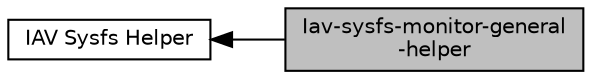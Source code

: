 digraph "Iav-sysfs-monitor-general-helper"
{
  bgcolor="transparent";
  edge [fontname="Helvetica",fontsize="10",labelfontname="Helvetica",labelfontsize="10"];
  node [fontname="Helvetica",fontsize="10",shape=box];
  rankdir=LR;
  Node2 [label="IAV Sysfs Helper",height=0.2,width=0.4,color="black",URL="$df/d47/group__iav-sysfs-monitor.html",tooltip="IAV Sysfs Helper: IAV Sysfs debug info, in file amba_sysfs_iav.h."];
  Node1 [label="Iav-sysfs-monitor-general\l-helper",height=0.2,width=0.4,color="black", fillcolor="grey75", style="filled", fontcolor="black",tooltip="IAV Sysfs Helper: IAV Sysfs debug info, in file amba_sysfs_iav.h."];
  Node2->Node1 [shape=plaintext, dir="back", style="solid"];
}
